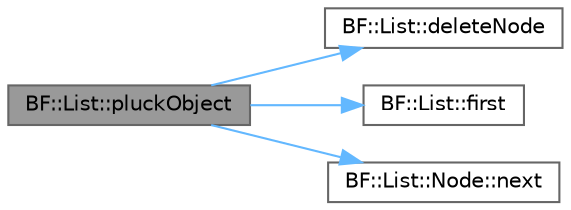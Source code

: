 digraph "BF::List::pluckObject"
{
 // LATEX_PDF_SIZE
  bgcolor="transparent";
  edge [fontname=Helvetica,fontsize=10,labelfontname=Helvetica,labelfontsize=10];
  node [fontname=Helvetica,fontsize=10,shape=box,height=0.2,width=0.4];
  rankdir="LR";
  Node1 [id="Node000001",label="BF::List::pluckObject",height=0.2,width=0.4,color="gray40", fillcolor="grey60", style="filled", fontcolor="black",tooltip=" "];
  Node1 -> Node2 [id="edge1_Node000001_Node000002",color="steelblue1",style="solid",tooltip=" "];
  Node2 [id="Node000002",label="BF::List::deleteNode",height=0.2,width=0.4,color="grey40", fillcolor="white", style="filled",URL="$d1/de0/classBF_1_1List.html#ae9f7804ed371ef3f13b43c759860c034",tooltip=" "];
  Node1 -> Node3 [id="edge2_Node000001_Node000003",color="steelblue1",style="solid",tooltip=" "];
  Node3 [id="Node000003",label="BF::List::first",height=0.2,width=0.4,color="grey40", fillcolor="white", style="filled",URL="$d1/de0/classBF_1_1List.html#ae279ab6ee0a8c33e5b67eb7dfc98f307",tooltip=" "];
  Node1 -> Node4 [id="edge3_Node000001_Node000004",color="steelblue1",style="solid",tooltip=" "];
  Node4 [id="Node000004",label="BF::List::Node::next",height=0.2,width=0.4,color="grey40", fillcolor="white", style="filled",URL="$d2/dff/classBF_1_1List_1_1Node.html#a7d426a61dc8b5f6eb59ce1aef6157e21",tooltip=" "];
}
